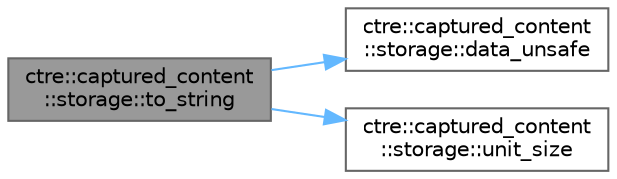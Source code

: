 digraph "ctre::captured_content::storage::to_string"
{
 // LATEX_PDF_SIZE
  bgcolor="transparent";
  edge [fontname=Helvetica,fontsize=10,labelfontname=Helvetica,labelfontsize=10];
  node [fontname=Helvetica,fontsize=10,shape=box,height=0.2,width=0.4];
  rankdir="LR";
  Node1 [id="Node000001",label="ctre::captured_content\l::storage::to_string",height=0.2,width=0.4,color="gray40", fillcolor="grey60", style="filled", fontcolor="black",tooltip=" "];
  Node1 -> Node2 [id="edge1_Node000001_Node000002",color="steelblue1",style="solid",tooltip=" "];
  Node2 [id="Node000002",label="ctre::captured_content\l::storage::data_unsafe",height=0.2,width=0.4,color="grey40", fillcolor="white", style="filled",URL="$classctre_1_1captured__content_1_1storage.html#ac9a918b207015bd9144dfeb4d762369e",tooltip=" "];
  Node1 -> Node3 [id="edge2_Node000001_Node000003",color="steelblue1",style="solid",tooltip=" "];
  Node3 [id="Node000003",label="ctre::captured_content\l::storage::unit_size",height=0.2,width=0.4,color="grey40", fillcolor="white", style="filled",URL="$classctre_1_1captured__content_1_1storage.html#a1ce00216be97622c6563fa55be680b14",tooltip=" "];
}
